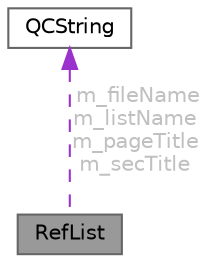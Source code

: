 digraph "RefList"
{
 // INTERACTIVE_SVG=YES
 // LATEX_PDF_SIZE
  bgcolor="transparent";
  edge [fontname=Helvetica,fontsize=10,labelfontname=Helvetica,labelfontsize=10];
  node [fontname=Helvetica,fontsize=10,shape=box,height=0.2,width=0.4];
  Node1 [label="RefList",height=0.2,width=0.4,color="gray40", fillcolor="grey60", style="filled", fontcolor="black",tooltip="List of cross-referenced items."];
  Node2 -> Node1 [dir="back",color="darkorchid3",style="dashed",label=" m_fileName\nm_listName\nm_pageTitle\nm_secTitle",fontcolor="grey" ];
  Node2 [label="QCString",height=0.2,width=0.4,color="gray40", fillcolor="white", style="filled",URL="$d9/d45/class_q_c_string.html",tooltip="This is an alternative implementation of QCString."];
}
